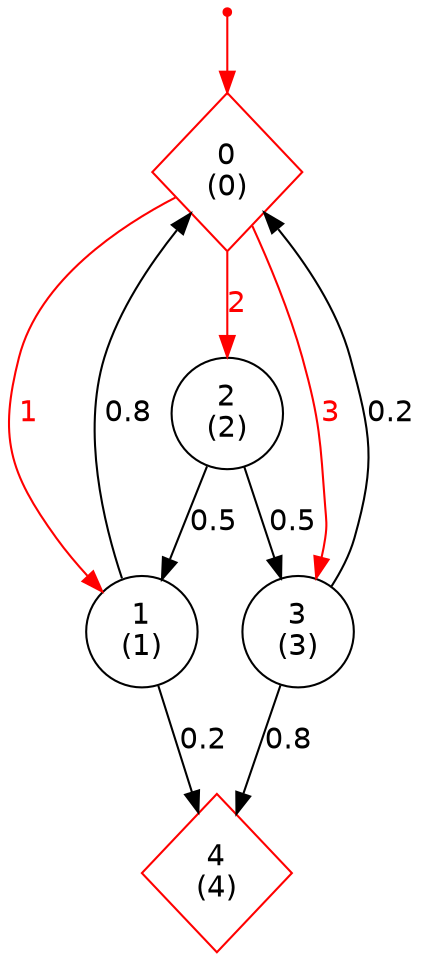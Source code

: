 digraph EMDP {
node [label="",fontname="Helvetica",shape="circle"];
0 [label="0\n(0)",color="red",shape="diamond"];
"0i" [label="",color="red",shape="point"];
"0i" -> 0 [label="",color="red"];
0 -> 1 [label="1",color="red",fontcolor="red",fontname="Helvetica"];
0 -> 2 [label="2",color="red",fontcolor="red",fontname="Helvetica"];
0 -> 3 [label="3",color="red",fontcolor="red",fontname="Helvetica"];
1 [label="1\n(1)",color="black"];
1 -> 0 [label="0.8",color="black",fontcolor="black",fontname="Helvetica"];
1 -> 4 [label="0.2",color="black",fontcolor="black",fontname="Helvetica"];
2 [label="2\n(2)",color="black"];
2 -> 1 [label="0.5",color="black",fontcolor="black",fontname="Helvetica"];
2 -> 3 [label="0.5",color="black",fontcolor="black",fontname="Helvetica"];
3 [label="3\n(3)",color="black"];
3 -> 0 [label="0.2",color="black",fontcolor="black",fontname="Helvetica"];
3 -> 4 [label="0.8",color="black",fontcolor="black",fontname="Helvetica"];
4 [label="4\n(4)",color="red",shape="diamond"];
}
